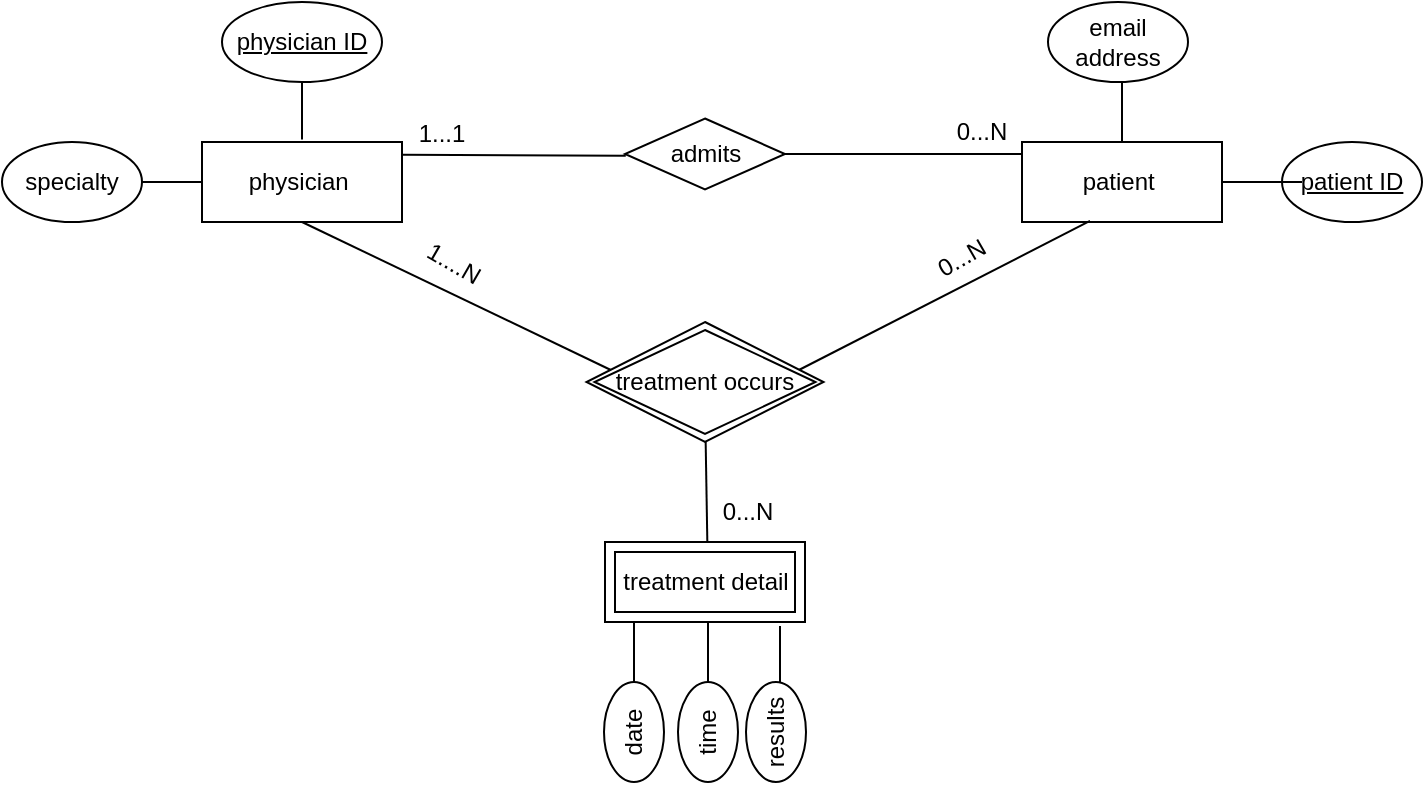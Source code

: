 <mxfile version="16.5.3" type="github">
  <diagram id="R2lEEEUBdFMjLlhIrx00" name="Page-1">
    <mxGraphModel dx="1071" dy="688" grid="1" gridSize="10" guides="1" tooltips="1" connect="1" arrows="1" fold="1" page="1" pageScale="1" pageWidth="850" pageHeight="1100" math="0" shadow="0" extFonts="Permanent Marker^https://fonts.googleapis.com/css?family=Permanent+Marker">
      <root>
        <mxCell id="0" />
        <mxCell id="1" parent="0" />
        <mxCell id="fERCEWIXjoUG0clLVFIn-1" value="physician&amp;nbsp;" style="rounded=0;whiteSpace=wrap;html=1;" vertex="1" parent="1">
          <mxGeometry x="150" y="90" width="100" height="40" as="geometry" />
        </mxCell>
        <mxCell id="fERCEWIXjoUG0clLVFIn-2" value="" style="endArrow=none;html=1;rounded=0;exitX=0;exitY=0.5;exitDx=0;exitDy=0;" edge="1" parent="1" source="fERCEWIXjoUG0clLVFIn-1">
          <mxGeometry width="50" height="50" relative="1" as="geometry">
            <mxPoint x="130" y="118" as="sourcePoint" />
            <mxPoint x="120" y="110" as="targetPoint" />
          </mxGeometry>
        </mxCell>
        <mxCell id="fERCEWIXjoUG0clLVFIn-4" value="" style="endArrow=none;html=1;rounded=0;" edge="1" parent="1">
          <mxGeometry width="50" height="50" relative="1" as="geometry">
            <mxPoint x="200" y="88.75" as="sourcePoint" />
            <mxPoint x="200" y="60" as="targetPoint" />
          </mxGeometry>
        </mxCell>
        <mxCell id="fERCEWIXjoUG0clLVFIn-5" value="&lt;u&gt;physician ID&lt;/u&gt;" style="ellipse;whiteSpace=wrap;html=1;" vertex="1" parent="1">
          <mxGeometry x="160" y="20" width="80" height="40" as="geometry" />
        </mxCell>
        <mxCell id="fERCEWIXjoUG0clLVFIn-6" value="specialty" style="ellipse;whiteSpace=wrap;html=1;" vertex="1" parent="1">
          <mxGeometry x="50" y="90" width="70" height="40" as="geometry" />
        </mxCell>
        <mxCell id="fERCEWIXjoUG0clLVFIn-7" value="patient&amp;nbsp;" style="rounded=0;whiteSpace=wrap;html=1;" vertex="1" parent="1">
          <mxGeometry x="560" y="90" width="100" height="40" as="geometry" />
        </mxCell>
        <mxCell id="fERCEWIXjoUG0clLVFIn-8" value="email address" style="ellipse;whiteSpace=wrap;html=1;" vertex="1" parent="1">
          <mxGeometry x="573" y="20" width="70" height="40" as="geometry" />
        </mxCell>
        <mxCell id="fERCEWIXjoUG0clLVFIn-9" value="&lt;u&gt;patient ID&lt;/u&gt;" style="ellipse;whiteSpace=wrap;html=1;" vertex="1" parent="1">
          <mxGeometry x="690" y="90" width="70" height="40" as="geometry" />
        </mxCell>
        <mxCell id="fERCEWIXjoUG0clLVFIn-12" style="edgeStyle=orthogonalEdgeStyle;rounded=0;orthogonalLoop=1;jettySize=auto;html=1;exitX=0.5;exitY=1;exitDx=0;exitDy=0;" edge="1" parent="1" source="fERCEWIXjoUG0clLVFIn-5" target="fERCEWIXjoUG0clLVFIn-5">
          <mxGeometry relative="1" as="geometry" />
        </mxCell>
        <mxCell id="fERCEWIXjoUG0clLVFIn-13" value="" style="endArrow=none;html=1;rounded=0;" edge="1" parent="1">
          <mxGeometry width="50" height="50" relative="1" as="geometry">
            <mxPoint x="660" y="110" as="sourcePoint" />
            <mxPoint x="700" y="110" as="targetPoint" />
          </mxGeometry>
        </mxCell>
        <mxCell id="fERCEWIXjoUG0clLVFIn-14" value="" style="endArrow=none;html=1;rounded=0;exitX=0.5;exitY=0;exitDx=0;exitDy=0;" edge="1" parent="1" source="fERCEWIXjoUG0clLVFIn-7">
          <mxGeometry width="50" height="50" relative="1" as="geometry">
            <mxPoint x="600" y="100" as="sourcePoint" />
            <mxPoint x="610" y="60" as="targetPoint" />
          </mxGeometry>
        </mxCell>
        <mxCell id="fERCEWIXjoUG0clLVFIn-16" value="" style="endArrow=none;html=1;rounded=0;exitX=0.25;exitY=1;exitDx=0;exitDy=0;" edge="1" parent="1">
          <mxGeometry width="50" height="50" relative="1" as="geometry">
            <mxPoint x="366.0" y="330.0" as="sourcePoint" />
            <mxPoint x="366" y="370" as="targetPoint" />
          </mxGeometry>
        </mxCell>
        <mxCell id="fERCEWIXjoUG0clLVFIn-17" value="date" style="ellipse;whiteSpace=wrap;html=1;rotation=-90;" vertex="1" parent="1">
          <mxGeometry x="341" y="370" width="50" height="30" as="geometry" />
        </mxCell>
        <mxCell id="fERCEWIXjoUG0clLVFIn-18" value="" style="endArrow=none;html=1;rounded=0;exitX=0.5;exitY=1;exitDx=0;exitDy=0;" edge="1" parent="1">
          <mxGeometry width="50" height="50" relative="1" as="geometry">
            <mxPoint x="403.0" y="330.0" as="sourcePoint" />
            <mxPoint x="403" y="360" as="targetPoint" />
          </mxGeometry>
        </mxCell>
        <mxCell id="fERCEWIXjoUG0clLVFIn-19" value="time&lt;br&gt;" style="ellipse;whiteSpace=wrap;html=1;rotation=-90;" vertex="1" parent="1">
          <mxGeometry x="378" y="370" width="50" height="30" as="geometry" />
        </mxCell>
        <mxCell id="fERCEWIXjoUG0clLVFIn-20" value="" style="endArrow=none;html=1;rounded=0;exitX=0.5;exitY=1;exitDx=0;exitDy=0;" edge="1" parent="1">
          <mxGeometry width="50" height="50" relative="1" as="geometry">
            <mxPoint x="439.0" y="332.0" as="sourcePoint" />
            <mxPoint x="439" y="362.0" as="targetPoint" />
          </mxGeometry>
        </mxCell>
        <mxCell id="fERCEWIXjoUG0clLVFIn-21" value="results" style="ellipse;whiteSpace=wrap;html=1;rotation=-90;" vertex="1" parent="1">
          <mxGeometry x="412" y="370" width="50" height="30" as="geometry" />
        </mxCell>
        <mxCell id="fERCEWIXjoUG0clLVFIn-30" value="" style="endArrow=none;html=1;rounded=0;" edge="1" parent="1">
          <mxGeometry relative="1" as="geometry">
            <mxPoint x="250" y="96.38" as="sourcePoint" />
            <mxPoint x="361.866" y="96.838" as="targetPoint" />
          </mxGeometry>
        </mxCell>
        <mxCell id="fERCEWIXjoUG0clLVFIn-32" value="admits" style="shape=rhombus;perimeter=rhombusPerimeter;whiteSpace=wrap;html=1;align=center;" vertex="1" parent="1">
          <mxGeometry x="361.5" y="78.25" width="80" height="35.5" as="geometry" />
        </mxCell>
        <mxCell id="fERCEWIXjoUG0clLVFIn-33" value="" style="endArrow=none;html=1;rounded=0;" edge="1" parent="1">
          <mxGeometry relative="1" as="geometry">
            <mxPoint x="440" y="96" as="sourcePoint" />
            <mxPoint x="560" y="96" as="targetPoint" />
          </mxGeometry>
        </mxCell>
        <mxCell id="fERCEWIXjoUG0clLVFIn-34" value="1...1" style="text;html=1;strokeColor=none;fillColor=none;align=center;verticalAlign=middle;whiteSpace=wrap;rounded=0;" vertex="1" parent="1">
          <mxGeometry x="240" y="70.5" width="60" height="30" as="geometry" />
        </mxCell>
        <mxCell id="fERCEWIXjoUG0clLVFIn-36" value="0...N" style="text;html=1;strokeColor=none;fillColor=none;align=center;verticalAlign=middle;whiteSpace=wrap;rounded=0;" vertex="1" parent="1">
          <mxGeometry x="510" y="69.5" width="60" height="30" as="geometry" />
        </mxCell>
        <mxCell id="fERCEWIXjoUG0clLVFIn-37" value="" style="endArrow=none;html=1;rounded=0;entryX=0.5;entryY=1;entryDx=0;entryDy=0;exitX=0;exitY=0.5;exitDx=0;exitDy=0;" edge="1" parent="1" target="fERCEWIXjoUG0clLVFIn-1">
          <mxGeometry width="50" height="50" relative="1" as="geometry">
            <mxPoint x="356.5" y="205.0" as="sourcePoint" />
            <mxPoint x="280" y="180" as="targetPoint" />
          </mxGeometry>
        </mxCell>
        <mxCell id="fERCEWIXjoUG0clLVFIn-39" value="" style="endArrow=none;html=1;rounded=0;exitX=0.5;exitY=1;exitDx=0;exitDy=0;" edge="1" parent="1">
          <mxGeometry relative="1" as="geometry">
            <mxPoint x="401.5" y="220.0" as="sourcePoint" />
            <mxPoint x="402.667" y="290.0" as="targetPoint" />
          </mxGeometry>
        </mxCell>
        <mxCell id="fERCEWIXjoUG0clLVFIn-40" value="" style="endArrow=none;html=1;rounded=0;exitX=1;exitY=0.5;exitDx=0;exitDy=0;entryX=0.34;entryY=0.987;entryDx=0;entryDy=0;entryPerimeter=0;" edge="1" parent="1" target="fERCEWIXjoUG0clLVFIn-7">
          <mxGeometry relative="1" as="geometry">
            <mxPoint x="446.5" y="205.0" as="sourcePoint" />
            <mxPoint x="610" y="200" as="targetPoint" />
          </mxGeometry>
        </mxCell>
        <mxCell id="fERCEWIXjoUG0clLVFIn-41" value="0...N" style="text;html=1;strokeColor=none;fillColor=none;align=center;verticalAlign=middle;whiteSpace=wrap;rounded=0;rotation=-30;" vertex="1" parent="1">
          <mxGeometry x="500" y="133" width="60" height="30" as="geometry" />
        </mxCell>
        <mxCell id="fERCEWIXjoUG0clLVFIn-42" value="1....N" style="text;html=1;strokeColor=none;fillColor=none;align=center;verticalAlign=middle;whiteSpace=wrap;rounded=0;rotation=30;" vertex="1" parent="1">
          <mxGeometry x="246" y="136" width="60" height="30" as="geometry" />
        </mxCell>
        <mxCell id="fERCEWIXjoUG0clLVFIn-43" value="0...N" style="text;html=1;strokeColor=none;fillColor=none;align=center;verticalAlign=middle;whiteSpace=wrap;rounded=0;rotation=0;" vertex="1" parent="1">
          <mxGeometry x="393" y="260" width="60" height="30" as="geometry" />
        </mxCell>
        <mxCell id="fERCEWIXjoUG0clLVFIn-51" value="treatment detail" style="shape=ext;margin=3;double=1;whiteSpace=wrap;html=1;align=center;" vertex="1" parent="1">
          <mxGeometry x="351.5" y="290" width="100" height="40" as="geometry" />
        </mxCell>
        <mxCell id="fERCEWIXjoUG0clLVFIn-52" value="treatment occurs" style="shape=rhombus;double=1;perimeter=rhombusPerimeter;whiteSpace=wrap;html=1;align=center;" vertex="1" parent="1">
          <mxGeometry x="342.25" y="180" width="118.5" height="60" as="geometry" />
        </mxCell>
      </root>
    </mxGraphModel>
  </diagram>
</mxfile>
